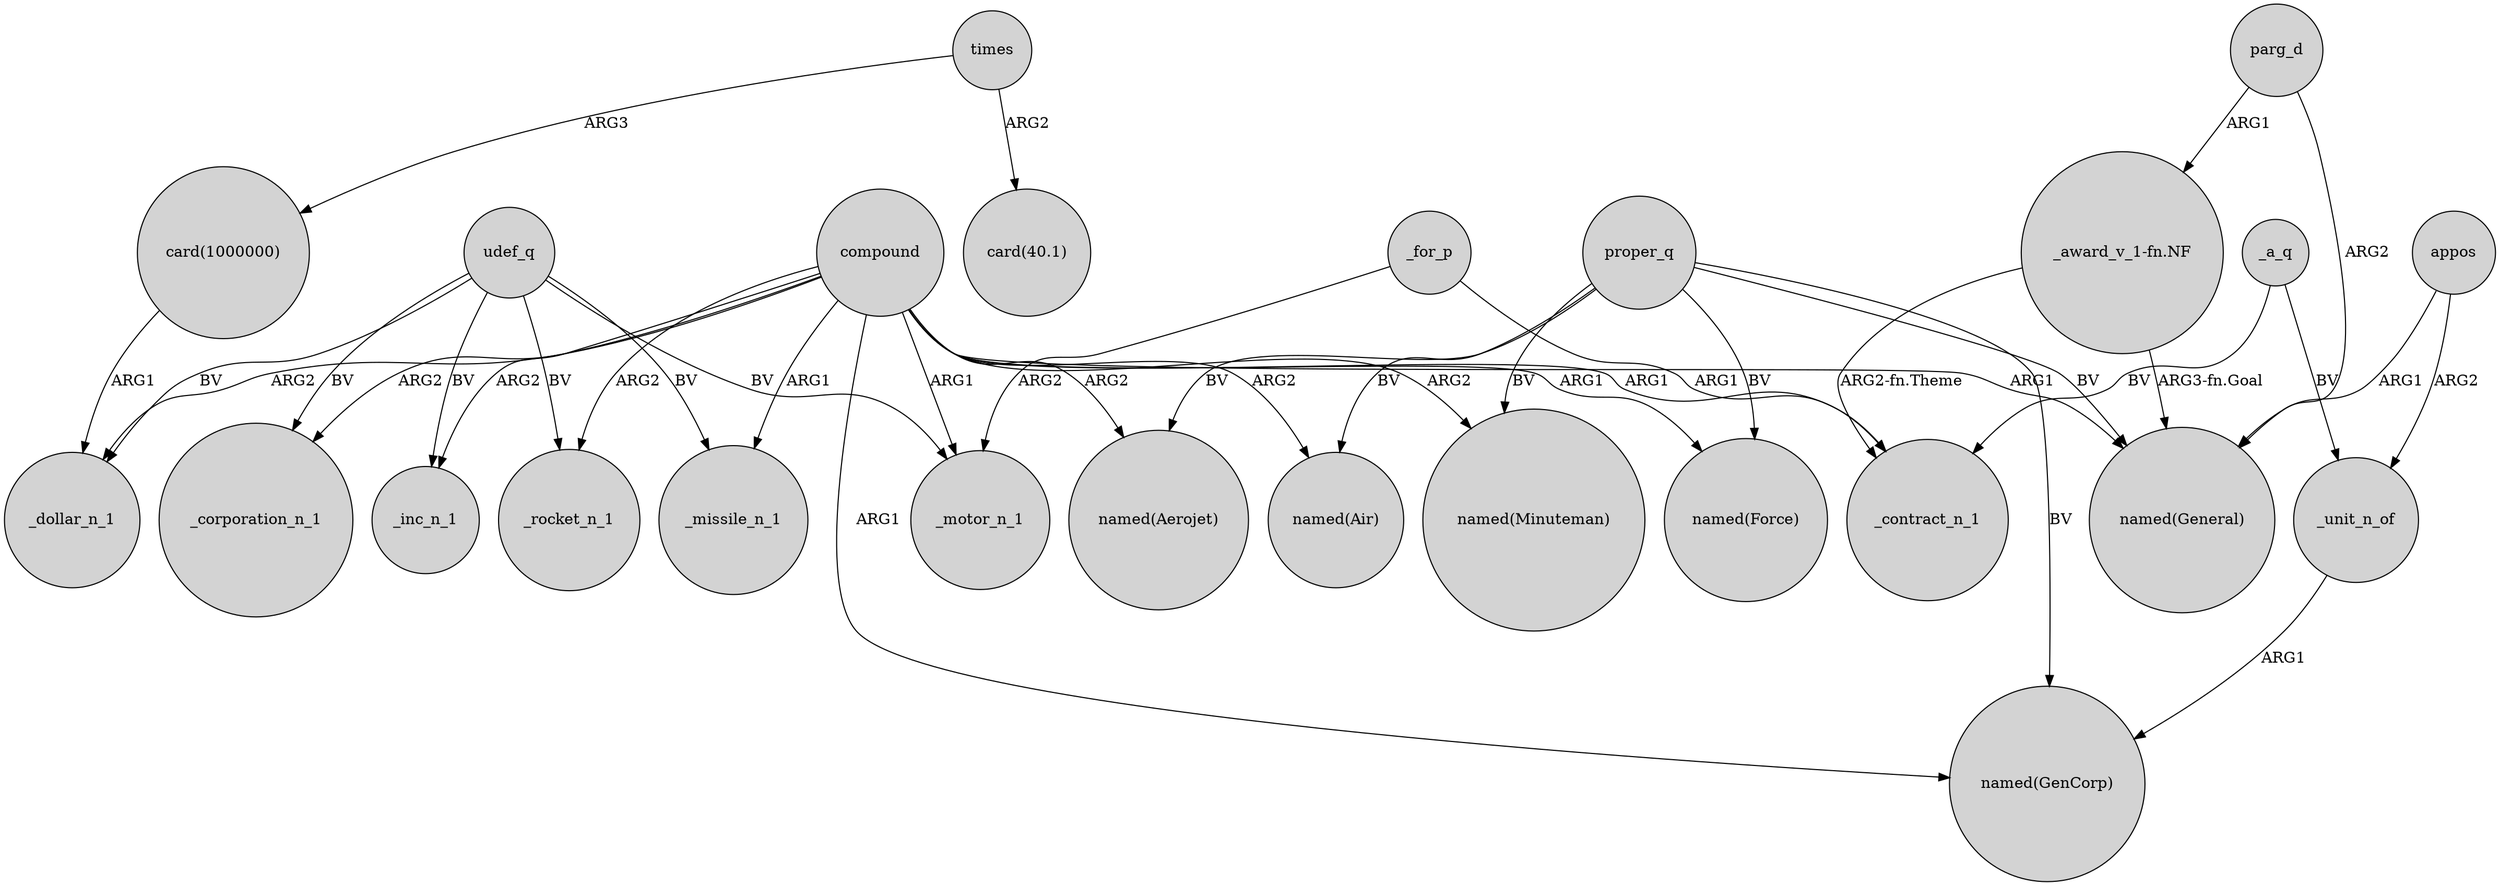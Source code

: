 digraph {
	node [shape=circle style=filled]
	appos -> "named(General)" [label=ARG1]
	"card(1000000)" -> _dollar_n_1 [label=ARG1]
	compound -> "named(Minuteman)" [label=ARG2]
	udef_q -> _inc_n_1 [label=BV]
	compound -> "named(General)" [label=ARG1]
	udef_q -> _motor_n_1 [label=BV]
	times -> "card(40.1)" [label=ARG2]
	parg_d -> "named(General)" [label=ARG2]
	proper_q -> "named(General)" [label=BV]
	proper_q -> "named(Air)" [label=BV]
	compound -> _corporation_n_1 [label=ARG2]
	compound -> "named(Air)" [label=ARG2]
	compound -> "named(Force)" [label=ARG1]
	compound -> "named(Aerojet)" [label=ARG2]
	_for_p -> _motor_n_1 [label=ARG2]
	proper_q -> "named(Aerojet)" [label=BV]
	_a_q -> _contract_n_1 [label=BV]
	compound -> _contract_n_1 [label=ARG1]
	compound -> _missile_n_1 [label=ARG1]
	proper_q -> "named(Force)" [label=BV]
	proper_q -> "named(Minuteman)" [label=BV]
	udef_q -> _corporation_n_1 [label=BV]
	compound -> "named(GenCorp)" [label=ARG1]
	"_award_v_1-fn.NF" -> "named(General)" [label="ARG3-fn.Goal"]
	times -> "card(1000000)" [label=ARG3]
	_a_q -> _unit_n_of [label=BV]
	parg_d -> "_award_v_1-fn.NF" [label=ARG1]
	_unit_n_of -> "named(GenCorp)" [label=ARG1]
	compound -> _rocket_n_1 [label=ARG2]
	udef_q -> _rocket_n_1 [label=BV]
	compound -> _dollar_n_1 [label=ARG2]
	compound -> _motor_n_1 [label=ARG1]
	udef_q -> _missile_n_1 [label=BV]
	compound -> _inc_n_1 [label=ARG2]
	"_award_v_1-fn.NF" -> _contract_n_1 [label="ARG2-fn.Theme"]
	_for_p -> _contract_n_1 [label=ARG1]
	proper_q -> "named(GenCorp)" [label=BV]
	udef_q -> _dollar_n_1 [label=BV]
	appos -> _unit_n_of [label=ARG2]
}

